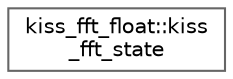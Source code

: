 digraph "Graphical Class Hierarchy"
{
 // LATEX_PDF_SIZE
  bgcolor="transparent";
  edge [fontname=Helvetica,fontsize=10,labelfontname=Helvetica,labelfontsize=10];
  node [fontname=Helvetica,fontsize=10,shape=box,height=0.2,width=0.4];
  rankdir="LR";
  Node0 [id="Node000000",label="kiss_fft_float::kiss\l_fft_state",height=0.2,width=0.4,color="grey40", fillcolor="white", style="filled",URL="$structkiss__fft__float_1_1kiss__fft__state.html",tooltip=" "];
}
